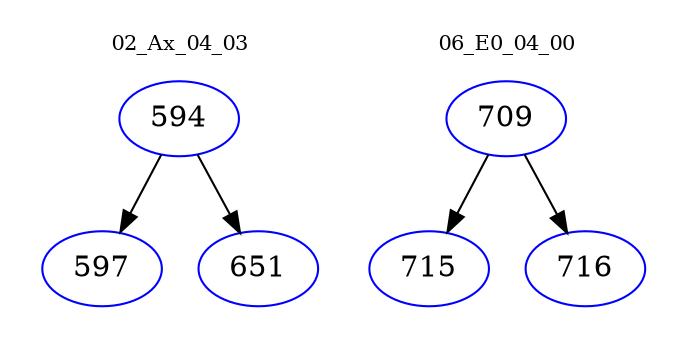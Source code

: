 digraph{
subgraph cluster_0 {
color = white
label = "02_Ax_04_03";
fontsize=10;
T0_594 [label="594", color="blue"]
T0_594 -> T0_597 [color="black"]
T0_597 [label="597", color="blue"]
T0_594 -> T0_651 [color="black"]
T0_651 [label="651", color="blue"]
}
subgraph cluster_1 {
color = white
label = "06_E0_04_00";
fontsize=10;
T1_709 [label="709", color="blue"]
T1_709 -> T1_715 [color="black"]
T1_715 [label="715", color="blue"]
T1_709 -> T1_716 [color="black"]
T1_716 [label="716", color="blue"]
}
}
